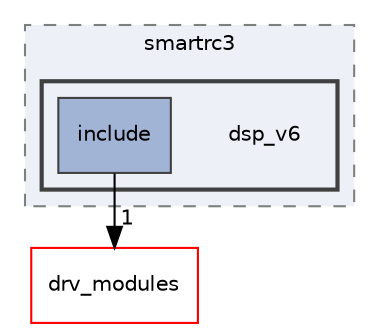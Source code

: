 digraph "prebuild/library/smartrc3/dsp_v6"
{
 // INTERACTIVE_SVG=YES
 // LATEX_PDF_SIZE
  bgcolor="transparent";
  edge [fontname="Helvetica",fontsize="10",labelfontname="Helvetica",labelfontsize="10"];
  node [fontname="Helvetica",fontsize="10",shape=record];
  compound=true
  subgraph clusterdir_496906b657c4eac5ade0ef7594efd968 {
    graph [ bgcolor="#edf0f7", pencolor="grey50", style="filled,dashed,", label="smartrc3", fontname="Helvetica", fontsize="10", URL="dir_496906b657c4eac5ade0ef7594efd968.html"]
  subgraph clusterdir_ed07fabc530423be596f6c087247a223 {
    graph [ bgcolor="#edf0f7", pencolor="grey25", style="filled,bold,", label="", fontname="Helvetica", fontsize="10", URL="dir_ed07fabc530423be596f6c087247a223.html"]
    dir_ed07fabc530423be596f6c087247a223 [shape=plaintext, label="dsp_v6"];
  dir_2080efedb9ddee11379cf6990143dbdc [shape=box, label="include", style="filled,", fillcolor="#a2b4d6", color="grey25", URL="dir_2080efedb9ddee11379cf6990143dbdc.html"];
  }
  }
  dir_3f8e3e5cc57197a86ac156d9cb931dab [shape=box, label="drv_modules", style="", fillcolor="#edf0f7", color="red", URL="dir_3f8e3e5cc57197a86ac156d9cb931dab.html"];
  dir_2080efedb9ddee11379cf6990143dbdc->dir_3f8e3e5cc57197a86ac156d9cb931dab [headlabel="1", labeldistance=1.5 headhref="dir_000037_000015.html"];
}
